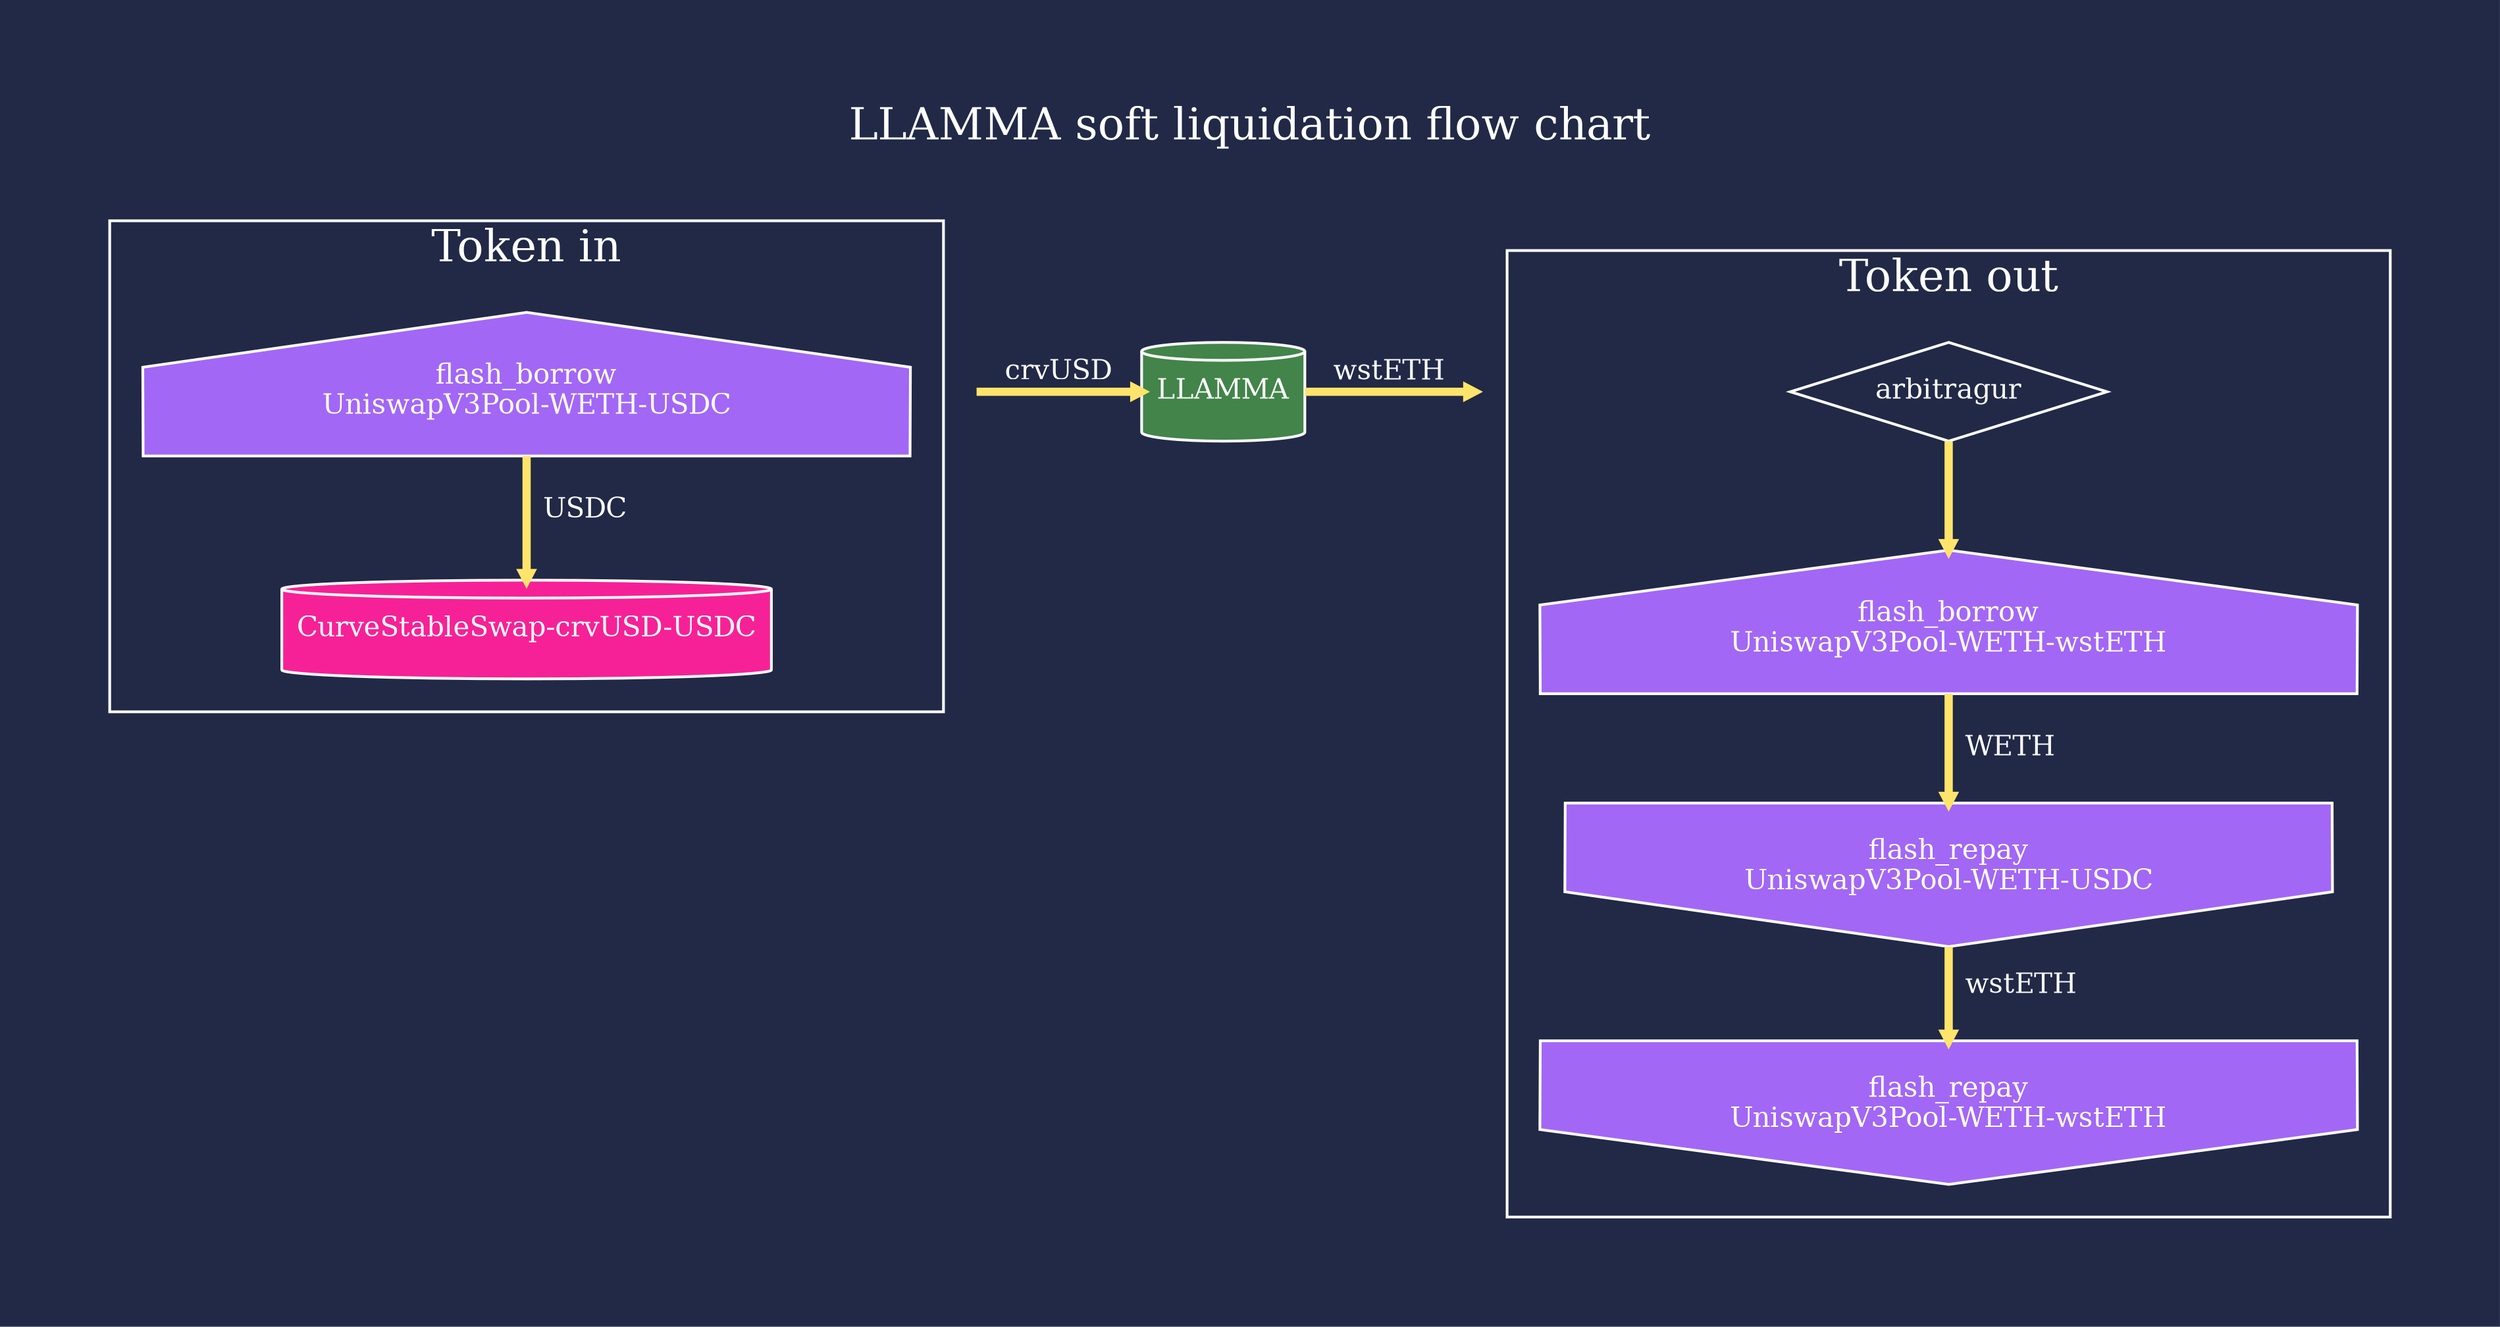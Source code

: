 strict digraph root {
	graph [bb="0,0,497.5,82.75",
		bgcolor="#212946",
		cluster=true,
		compound=true,
		fontcolor=white,
		fontsize=32,
		label="LLAMMA soft liquidation flow chart

",
		labelloc=t,
		layout=dot,
		lheight=1.04,
		lp="248.75,41.375",
		lwidth=6.69,
		pad=1,
		rankdir=TB
	];
	node [color="#fefeff",
		fillcolor=transparent,
		fixedsize=False,
		fontcolor=white,
		fontsize=20,
		height=1,
		label="\N",
		margin=0.15,
		pad=10,
		penwidth=2,
		shape=ellipse,
		style="filled,setlinewidth(3)",
		width=1.5
	];
	edge [arrowsize=0.5,
		color="#ffe46b",
		fontcolor="#fefeff",
		fontsize=20,
		minlen=1.5,
		penwidth=6,
		style="filled,setlinewidth(3)",
		weight=10
	];
subgraph "Token in" {
	graph [bb="0,0,497.5,82.75",
		bgcolor="#212946",
		cluster=true,
		color="#fefeff",
		compound=true,
		fillcolor=transparent,
		fontcolor=white,
		fontsize=32,
		label="Token in",
		labelloc=t,
		layout=dot,
		lheight=1.04,
		lp="248.75,41.375",
		lwidth=6.69,
		margin=24,
		pad=1,
		penwidth=2,
		rankdir=TB
	];
	node [color="#fefeff",
		fillcolor=transparent,
		fixedsize=False,
		fontcolor=white,
		fontsize=20,
		height=1,
		label="\N",
		margin=0.15,
		pad=10,
		penwidth=2,
		shape=ellipse,
		style="filled,setlinewidth(3)",
		width=1.5
	];
	edge [arrowsize=0.5,
		color="#ffe46b",
		fontcolor="#fefeff",
		fontsize=20,
		minlen=1.5,
		penwidth=6,
		style="filled,setlinewidth(3)",
		weight=10
	];
	"0_flash_borrow:UniswapV3Pool-WETH-USDC:fee_500:0"	[fillcolor="#A267F5",
		label="flash_borrow\nUniswapV3Pool-WETH-USDC",
		shape=house];
	"1_CurveSwap:1"	[fillcolor="#f62196",
		label="CurveStableSwap-crvUSD-USDC",
		shape=cylinder];
	"0_flash_borrow:UniswapV3Pool-WETH-USDC:fee_500:0" -> "1_CurveSwap:1"	[label="  USDC  "];
}

subgraph "Soft-Liquidation" {
	graph [bb="0,0,497.5,82.75",
		bgcolor="#212946",
		cluster=false,
		color="#fefeff",
		compound=true,
		fillcolor=transparent,
		fontcolor=white,
		fontsize=32,
		label="Soft-Liquidation",
		labelloc=t,
		layout=dot,
		lheight=1.04,
		lp="248.75,41.375",
		lwidth=6.69,
		margin=24,
		pad=1,
		penwidth=2,
		rank=same,
		rankdir=TB
	];
	node [color="#fefeff",
		fillcolor=transparent,
		fixedsize=False,
		fontcolor=white,
		fontsize=20,
		height=1,
		label="\N",
		margin=0.15,
		pad=10,
		penwidth=2,
		shape=ellipse,
		style="filled,setlinewidth(3)",
		width=1.5
	];
	edge [arrowsize=0.5,
		color="#ffe46b",
		fontcolor="#fefeff",
		fontsize=20,
		minlen=1.5,
		penwidth=6,
		style="filled,setlinewidth(3)",
		weight=10
	];
	"3_LLAMMA:1"	[fillcolor="#428449",
		label=LLAMMA,
		shape=cylinder];
	llamma_right_arrow	[fixedsize=true,
		height=0,
		shape=point,
		style=invis];
	"3_LLAMMA:1" -> llamma_right_arrow	[label="  wstETH  "];
	llamma_left_arrow	[fixedsize=true,
		height=0,
		shape=point,
		style=invis];
	llamma_left_arrow -> "3_LLAMMA:1"	[label="  crvUSD  "];
}

subgraph "Token out" {
	graph [bb="0,0,497.5,82.75",
		bgcolor="#212946",
		cluster=true,
		color="#fefeff",
		compound=true,
		fillcolor=transparent,
		fontcolor=white,
		fontsize=32,
		label="Token out",
		labelloc=t,
		layout=dot,
		lheight=1.04,
		lp="248.75,41.375",
		lwidth=6.69,
		margin=24,
		pad=1,
		penwidth=2,
		rankdir=TB
	];
	node [color="#fefeff",
		fillcolor=transparent,
		fixedsize=False,
		fontcolor=white,
		fontsize=20,
		height=1,
		label="\N",
		margin=0.15,
		pad=10,
		penwidth=2,
		shape=ellipse,
		style="filled,setlinewidth(3)",
		width=1.5
	];
	edge [arrowsize=0.5,
		color="#ffe46b",
		fontcolor="#fefeff",
		fontsize=20,
		minlen=1.5,
		penwidth=6,
		style="filled,setlinewidth(3)",
		weight=10
	];
	"4_arbitragur"	[label=arbitragur,
		shape=diamond];
	"5_flash_borrow:UniswapV3Pool-WETH-wstETH:fee_100:1"	[fillcolor="#A267F5",
		label="flash_borrow\nUniswapV3Pool-WETH-wstETH",
		shape=house];
	"4_arbitragur" -> "5_flash_borrow:UniswapV3Pool-WETH-wstETH:fee_100:1"	[label="    "];
	"6_flash_repay:UniswapV3Pool-WETH-USDC:fee_500:0"	[fillcolor="#A267F5",
		label="flash_repay\nUniswapV3Pool-WETH-USDC",
		shape=invhouse];
	"5_flash_borrow:UniswapV3Pool-WETH-wstETH:fee_100:1" -> "6_flash_repay:UniswapV3Pool-WETH-USDC:fee_500:0"	[label="  WETH  "];
	"7_flash_repay:UniswapV3Pool-WETH-wstETH:fee_100:1"	[fillcolor="#A267F5",
		label="flash_repay\nUniswapV3Pool-WETH-wstETH",
		shape=invhouse];
	"6_flash_repay:UniswapV3Pool-WETH-USDC:fee_500:0" -> "7_flash_repay:UniswapV3Pool-WETH-wstETH:fee_100:1"	[label="  wstETH  "];
}
}
